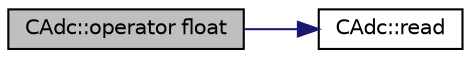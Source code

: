 digraph "CAdc::operator float"
{
  edge [fontname="Helvetica",fontsize="10",labelfontname="Helvetica",labelfontsize="10"];
  node [fontname="Helvetica",fontsize="10",shape=record];
  rankdir="LR";
  Node1 [label="CAdc::operator float",height=0.2,width=0.4,color="black", fillcolor="grey75", style="filled" fontcolor="black"];
  Node1 -> Node2 [color="midnightblue",fontsize="10",style="solid",fontname="Helvetica"];
  Node2 [label="CAdc::read",height=0.2,width=0.4,color="black", fillcolor="white", style="filled",URL="$d7/d0f/class_c_adc.html#aa0748ed4e15aded89101060e388af8be"];
}
